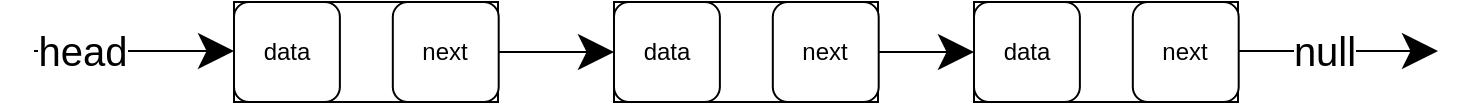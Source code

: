 <mxfile>
    <diagram id="LtgHvKC1j_XU8B3SbyHI" name="Page-1">
        <mxGraphModel dx="597" dy="315" grid="1" gridSize="10" guides="1" tooltips="1" connect="1" arrows="1" fold="1" page="1" pageScale="1" pageWidth="850" pageHeight="1100" math="0" shadow="0">
            <root>
                <mxCell id="0"/>
                <mxCell id="1" parent="0"/>
                <mxCell id="4" value="" style="edgeStyle=none;orthogonalLoop=1;jettySize=auto;html=1;endSize=15;" parent="1" edge="1">
                    <mxGeometry width="100" relative="1" as="geometry">
                        <mxPoint x="30" y="284.5" as="sourcePoint"/>
                        <mxPoint x="130" y="284.5" as="targetPoint"/>
                        <Array as="points"/>
                    </mxGeometry>
                </mxCell>
                <mxCell id="5" value="&lt;font style=&quot;font-size: 20px;&quot;&gt;head&lt;/font&gt;" style="edgeLabel;html=1;align=center;verticalAlign=middle;resizable=0;points=[];" parent="4" vertex="1" connectable="0">
                    <mxGeometry x="-0.52" y="1" relative="1" as="geometry">
                        <mxPoint as="offset"/>
                    </mxGeometry>
                </mxCell>
                <mxCell id="8" value="" style="group;strokeColor=default;perimeterSpacing=1;imageWidth=22;" parent="1" vertex="1" connectable="0">
                    <mxGeometry x="130" y="260" width="132" height="50" as="geometry"/>
                </mxCell>
                <mxCell id="2" value="data" style="rounded=1;whiteSpace=wrap;html=1;container=0;" parent="8" vertex="1">
                    <mxGeometry width="52.941" height="50" as="geometry"/>
                </mxCell>
                <mxCell id="3" value="next" style="rounded=1;whiteSpace=wrap;html=1;container=0;" parent="8" vertex="1">
                    <mxGeometry x="79.412" width="52.941" height="50" as="geometry"/>
                </mxCell>
                <mxCell id="12" style="edgeStyle=none;html=1;fontSize=20;endSize=15;exitX=1;exitY=0.5;exitDx=0;exitDy=0;entryX=0;entryY=0.5;entryDx=0;entryDy=0;" parent="1" source="3" target="14" edge="1">
                    <mxGeometry relative="1" as="geometry">
                        <mxPoint x="320" y="285" as="targetPoint"/>
                        <mxPoint x="280" y="285" as="sourcePoint"/>
                    </mxGeometry>
                </mxCell>
                <mxCell id="13" value="" style="group;strokeColor=default;perimeterSpacing=1;imageWidth=22;" parent="1" vertex="1" connectable="0">
                    <mxGeometry x="320" y="260" width="132" height="50" as="geometry"/>
                </mxCell>
                <mxCell id="14" value="data" style="rounded=1;whiteSpace=wrap;html=1;container=0;" parent="13" vertex="1">
                    <mxGeometry width="52.941" height="50" as="geometry"/>
                </mxCell>
                <mxCell id="15" value="next" style="rounded=1;whiteSpace=wrap;html=1;container=0;" parent="13" vertex="1">
                    <mxGeometry x="79.412" width="52.941" height="50" as="geometry"/>
                </mxCell>
                <mxCell id="16" value="" style="group;strokeColor=default;perimeterSpacing=1;imageWidth=22;" parent="1" vertex="1" connectable="0">
                    <mxGeometry x="500" y="260" width="132" height="50" as="geometry"/>
                </mxCell>
                <mxCell id="17" value="data" style="rounded=1;whiteSpace=wrap;html=1;container=0;" parent="16" vertex="1">
                    <mxGeometry width="52.941" height="50" as="geometry"/>
                </mxCell>
                <mxCell id="18" value="next" style="rounded=1;whiteSpace=wrap;html=1;container=0;" parent="16" vertex="1">
                    <mxGeometry x="79.412" width="52.941" height="50" as="geometry"/>
                </mxCell>
                <mxCell id="19" style="edgeStyle=none;html=1;exitX=1;exitY=0.5;exitDx=0;exitDy=0;fontSize=20;endSize=15;entryX=0;entryY=0.5;entryDx=0;entryDy=0;" parent="1" source="15" target="17" edge="1">
                    <mxGeometry relative="1" as="geometry">
                        <mxPoint x="500" y="285" as="targetPoint"/>
                    </mxGeometry>
                </mxCell>
                <mxCell id="20" value="" style="edgeStyle=none;orthogonalLoop=1;jettySize=auto;html=1;endSize=15;" parent="1" edge="1">
                    <mxGeometry width="100" relative="1" as="geometry">
                        <mxPoint x="632" y="284.5" as="sourcePoint"/>
                        <mxPoint x="732" y="284.5" as="targetPoint"/>
                        <Array as="points"/>
                    </mxGeometry>
                </mxCell>
                <mxCell id="21" value="&lt;font style=&quot;font-size: 20px;&quot;&gt;null&lt;/font&gt;" style="edgeLabel;html=1;align=center;verticalAlign=middle;resizable=0;points=[];" parent="20" vertex="1" connectable="0">
                    <mxGeometry x="-0.52" y="1" relative="1" as="geometry">
                        <mxPoint x="19" as="offset"/>
                    </mxGeometry>
                </mxCell>
            </root>
        </mxGraphModel>
    </diagram>
</mxfile>